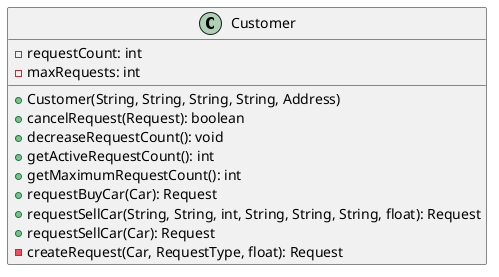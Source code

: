 @startuml
class Customer {
    -requestCount: int
    -maxRequests: int
    +Customer(String, String, String, String, Address)
    +cancelRequest(Request): boolean
    +decreaseRequestCount(): void
    +getActiveRequestCount(): int
    +getMaximumRequestCount(): int
    +requestBuyCar(Car): Request
    +requestSellCar(String, String, int, String, String, String, float): Request
    +requestSellCar(Car): Request
    -createRequest(Car, RequestType, float): Request
}
@enduml